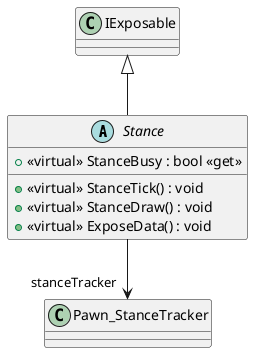 @startuml
abstract class Stance {
    + <<virtual>> StanceBusy : bool <<get>>
    + <<virtual>> StanceTick() : void
    + <<virtual>> StanceDraw() : void
    + <<virtual>> ExposeData() : void
}
IExposable <|-- Stance
Stance --> "stanceTracker" Pawn_StanceTracker
@enduml
